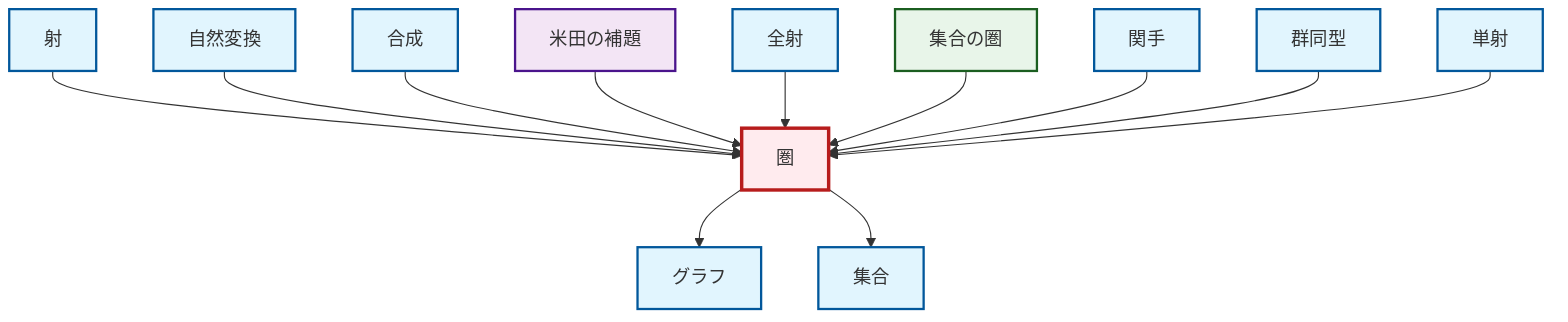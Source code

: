 graph TD
    classDef definition fill:#e1f5fe,stroke:#01579b,stroke-width:2px
    classDef theorem fill:#f3e5f5,stroke:#4a148c,stroke-width:2px
    classDef axiom fill:#fff3e0,stroke:#e65100,stroke-width:2px
    classDef example fill:#e8f5e9,stroke:#1b5e20,stroke-width:2px
    classDef current fill:#ffebee,stroke:#b71c1c,stroke-width:3px
    def-graph["グラフ"]:::definition
    def-monomorphism["単射"]:::definition
    def-functor["関手"]:::definition
    def-natural-transformation["自然変換"]:::definition
    def-morphism["射"]:::definition
    def-category["圏"]:::definition
    def-isomorphism["群同型"]:::definition
    def-set["集合"]:::definition
    ex-set-category["集合の圏"]:::example
    thm-yoneda["米田の補題"]:::theorem
    def-composition["合成"]:::definition
    def-epimorphism["全射"]:::definition
    def-morphism --> def-category
    def-natural-transformation --> def-category
    def-category --> def-graph
    def-composition --> def-category
    thm-yoneda --> def-category
    def-category --> def-set
    def-epimorphism --> def-category
    ex-set-category --> def-category
    def-functor --> def-category
    def-isomorphism --> def-category
    def-monomorphism --> def-category
    class def-category current